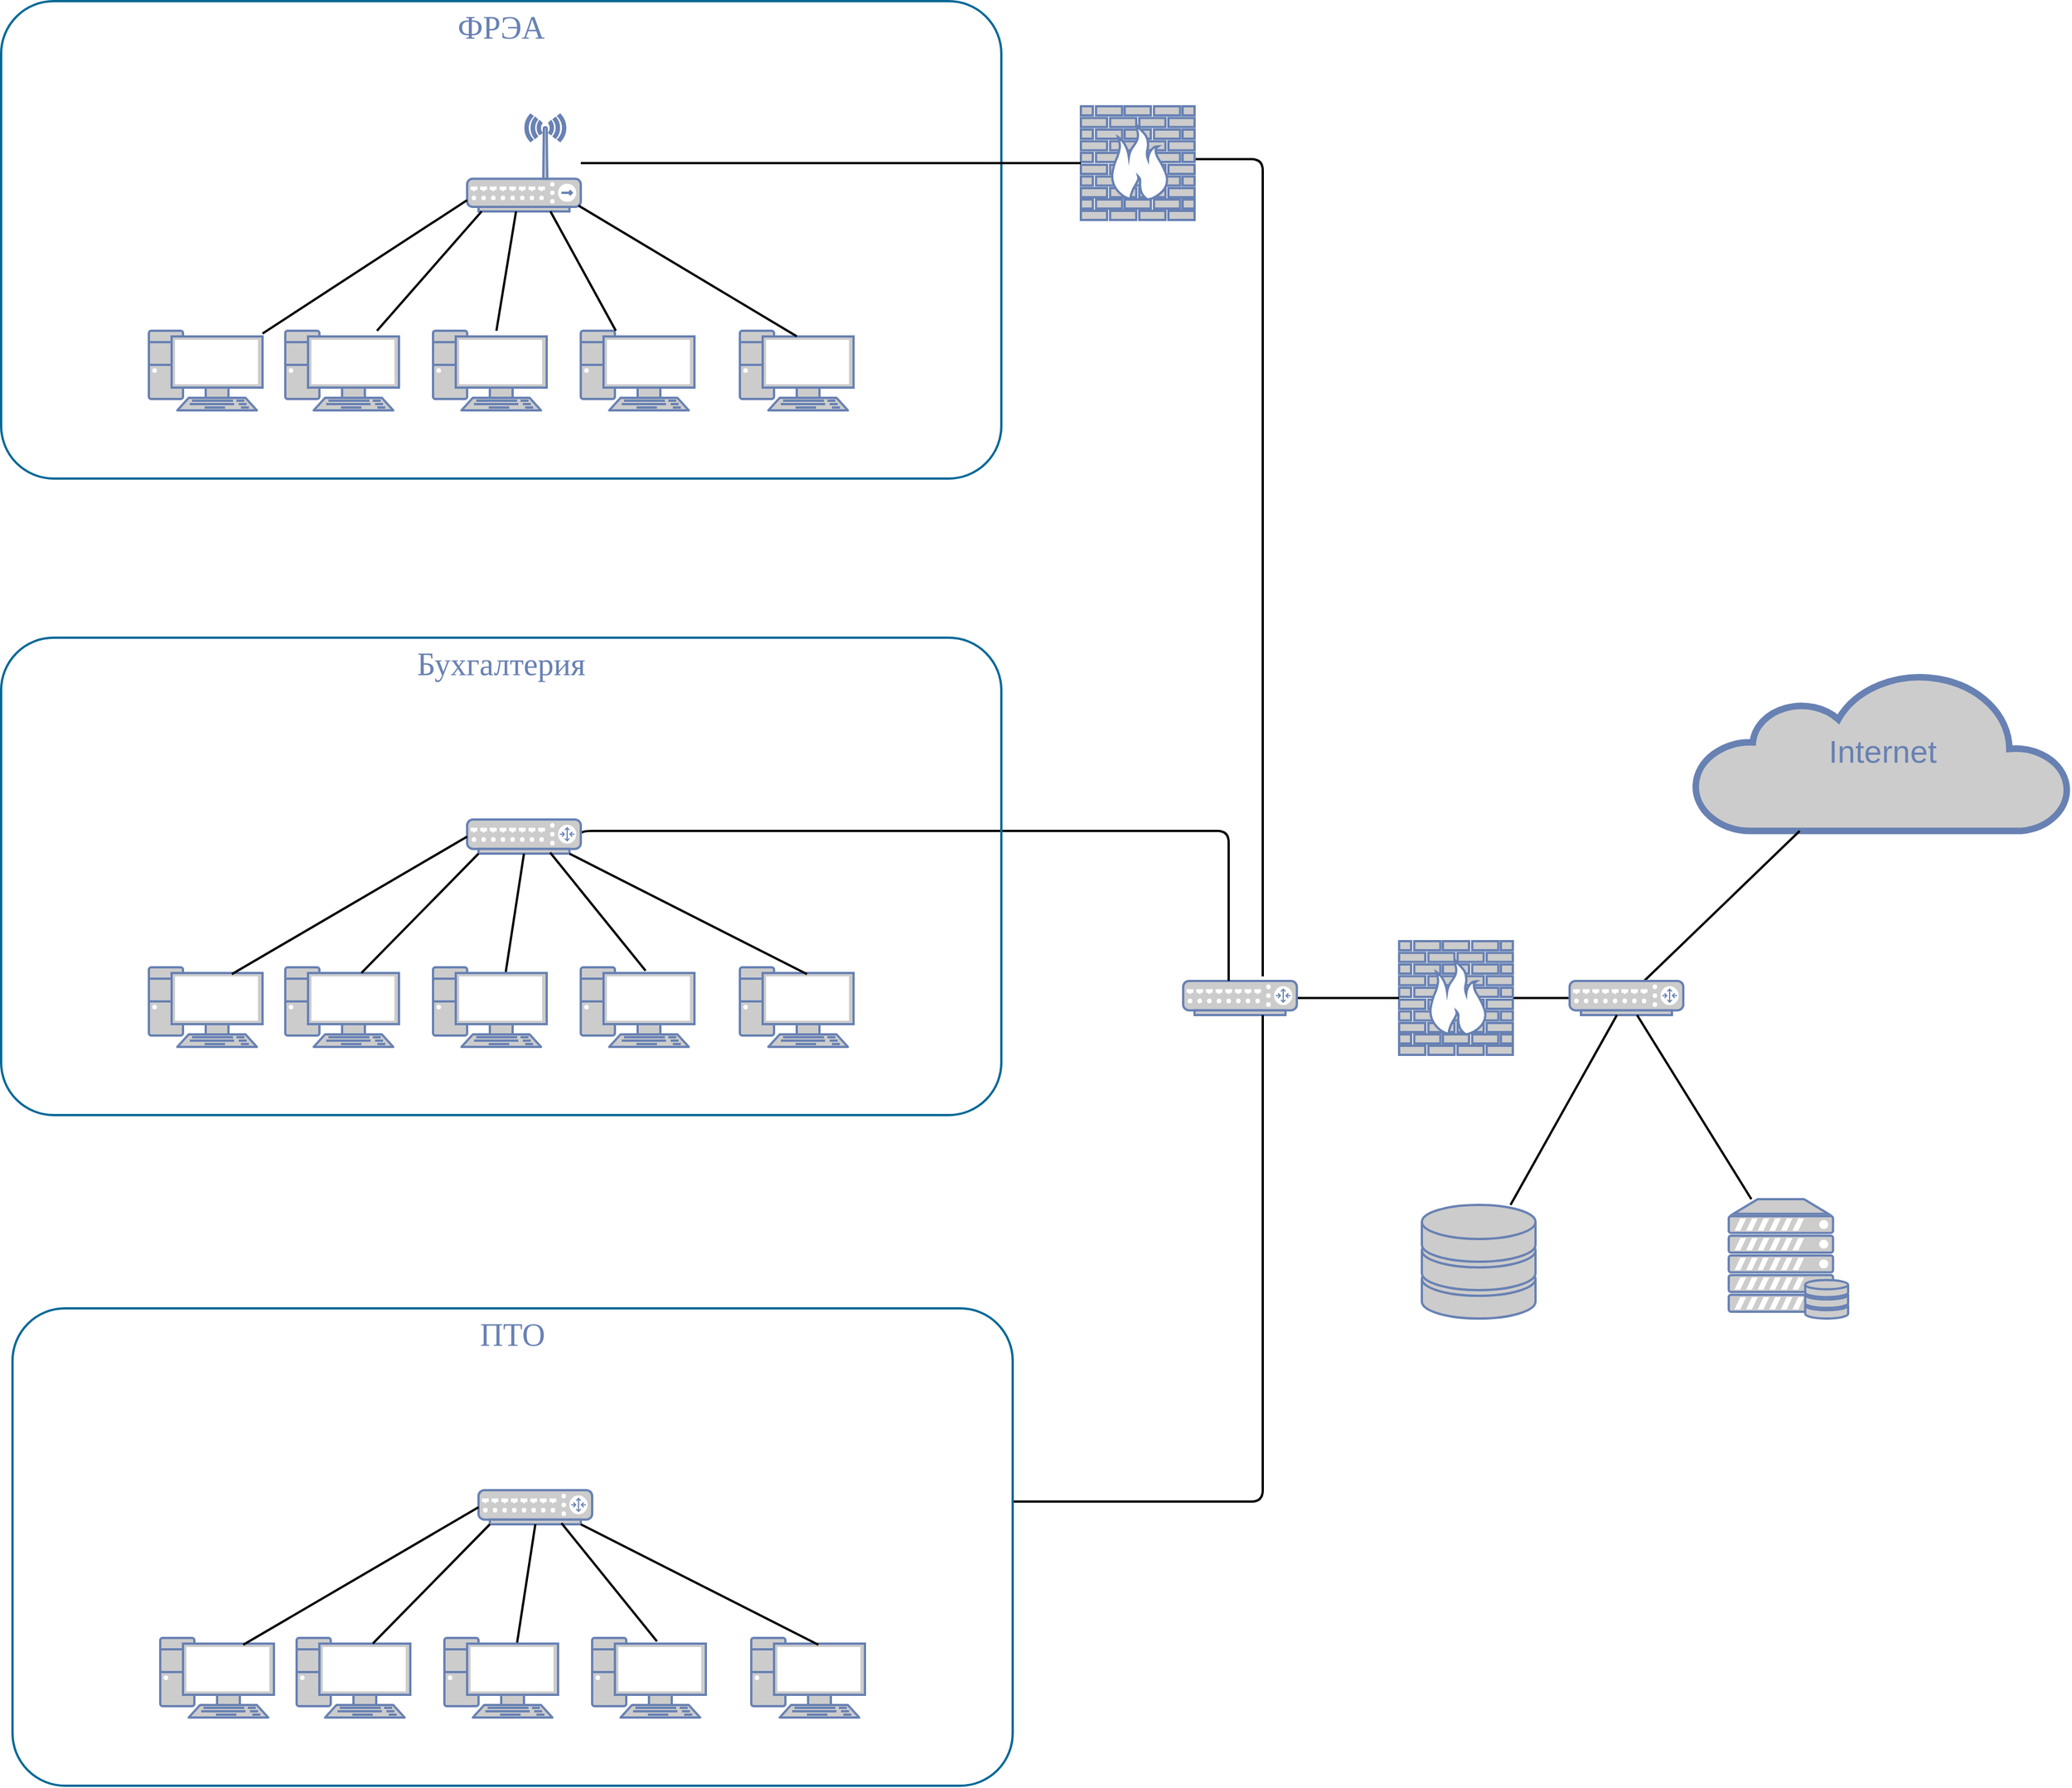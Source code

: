 <mxfile version="15.8.8" type="device"><diagram name="Page-1" id="bfe91b75-5d2c-26a0-9c1d-138518896778"><mxGraphModel dx="5777" dy="2160" grid="1" gridSize="10" guides="1" tooltips="1" connect="1" arrows="1" fold="1" page="1" pageScale="1" pageWidth="1100" pageHeight="850" background="none" math="0" shadow="0"><root><mxCell id="0"/><mxCell id="1" parent="0"/><mxCell id="7c3789c024ecab99-78" value="ФРЭА" style="rounded=1;whiteSpace=wrap;html=1;shadow=0;comic=0;strokeColor=#036897;strokeWidth=2;fillColor=none;fontFamily=Verdana;fontSize=28;fontColor=#6881B3;align=center;arcSize=11;verticalAlign=top;" parent="1" vertex="1"><mxGeometry x="260" y="20" width="880" height="420" as="geometry"/></mxCell><mxCell id="7c3789c024ecab99-55" style="edgeStyle=none;html=1;labelBackgroundColor=none;endArrow=none;endFill=0;strokeWidth=2;fontFamily=Verdana;fontSize=28;fontColor=#6881B3;" parent="1" source="7c3789c024ecab99-8" target="7c3789c024ecab99-54" edge="1"><mxGeometry relative="1" as="geometry"><mxPoint x="1660" y="837.0" as="targetPoint"/></mxGeometry></mxCell><mxCell id="7c3789c024ecab99-8" value="" style="fontColor=#0066CC;verticalAlign=top;verticalLabelPosition=bottom;labelPosition=center;align=center;html=1;fillColor=#CCCCCC;strokeColor=#6881B3;gradientColor=none;gradientDirection=north;strokeWidth=2;shape=mxgraph.networks.firewall;rounded=0;shadow=0;comic=0;" parent="1" vertex="1"><mxGeometry x="1490" y="847" width="100" height="100" as="geometry"/></mxCell><mxCell id="7c3789c024ecab99-18" style="edgeStyle=orthogonalEdgeStyle;html=1;labelBackgroundColor=none;endArrow=none;endFill=0;strokeWidth=2;fontFamily=Verdana;fontSize=15;fontColor=#036897;startArrow=none;" parent="1" edge="1"><mxGeometry relative="1" as="geometry"><mxPoint x="1370" y="878" as="targetPoint"/><Array as="points"><mxPoint x="1370" y="159"/><mxPoint x="1370" y="878"/></Array><mxPoint x="1310" y="159" as="sourcePoint"/></mxGeometry></mxCell><mxCell id="7c3789c024ecab99-52" style="edgeStyle=none;html=1;labelBackgroundColor=none;endArrow=none;endFill=0;strokeWidth=2;fontFamily=Verdana;fontSize=15;fontColor=#036897;" parent="1" source="7c3789c024ecab99-10" target="7c3789c024ecab99-8" edge="1"><mxGeometry relative="1" as="geometry"><mxPoint x="1550.0" y="917" as="targetPoint"/></mxGeometry></mxCell><mxCell id="7c3789c024ecab99-10" value="" style="fontColor=#0066CC;verticalAlign=top;verticalLabelPosition=bottom;labelPosition=center;align=center;html=1;fillColor=#CCCCCC;strokeColor=#6881B3;gradientColor=none;gradientDirection=north;strokeWidth=2;shape=mxgraph.networks.router;rounded=0;shadow=0;comic=0;" parent="1" vertex="1"><mxGeometry x="1300" y="882" width="100" height="30" as="geometry"/></mxCell><mxCell id="7c3789c024ecab99-1" value="" style="fontColor=#0066CC;verticalAlign=top;verticalLabelPosition=bottom;labelPosition=center;align=center;html=1;fillColor=#CCCCCC;strokeColor=#6881B3;gradientColor=none;gradientDirection=north;strokeWidth=2;shape=mxgraph.networks.pc;rounded=0;shadow=0;comic=0;" parent="1" vertex="1"><mxGeometry x="770.0" y="310" width="100" height="70" as="geometry"/></mxCell><mxCell id="7c3789c024ecab99-2" value="" style="fontColor=#0066CC;verticalAlign=top;verticalLabelPosition=bottom;labelPosition=center;align=center;html=1;fillColor=#CCCCCC;strokeColor=#6881B3;gradientColor=none;gradientDirection=north;strokeWidth=2;shape=mxgraph.networks.pc;rounded=0;shadow=0;comic=0;" parent="1" vertex="1"><mxGeometry x="910.0" y="310" width="100" height="70" as="geometry"/></mxCell><mxCell id="7c3789c024ecab99-3" value="" style="fontColor=#0066CC;verticalAlign=top;verticalLabelPosition=bottom;labelPosition=center;align=center;html=1;fillColor=#CCCCCC;strokeColor=#6881B3;gradientColor=none;gradientDirection=north;strokeWidth=2;shape=mxgraph.networks.pc;rounded=0;shadow=0;comic=0;" parent="1" vertex="1"><mxGeometry x="390.0" y="310" width="100" height="70" as="geometry"/></mxCell><mxCell id="7c3789c024ecab99-4" value="" style="fontColor=#0066CC;verticalAlign=top;verticalLabelPosition=bottom;labelPosition=center;align=center;html=1;fillColor=#CCCCCC;strokeColor=#6881B3;gradientColor=none;gradientDirection=north;strokeWidth=2;shape=mxgraph.networks.pc;rounded=0;shadow=0;comic=0;" parent="1" vertex="1"><mxGeometry x="510.0" y="310" width="100" height="70" as="geometry"/></mxCell><mxCell id="7c3789c024ecab99-5" value="" style="fontColor=#0066CC;verticalAlign=top;verticalLabelPosition=bottom;labelPosition=center;align=center;html=1;fillColor=#CCCCCC;strokeColor=#6881B3;gradientColor=none;gradientDirection=north;strokeWidth=2;shape=mxgraph.networks.pc;rounded=0;shadow=0;comic=0;" parent="1" vertex="1"><mxGeometry x="640.0" y="310" width="100" height="70" as="geometry"/></mxCell><mxCell id="7c3789c024ecab99-9" value="" style="fontColor=#0066CC;verticalAlign=top;verticalLabelPosition=bottom;labelPosition=center;align=center;html=1;fillColor=#CCCCCC;strokeColor=#6881B3;gradientColor=none;gradientDirection=north;strokeWidth=2;shape=mxgraph.networks.wireless_hub;rounded=0;shadow=0;comic=0;" parent="1" vertex="1"><mxGeometry x="670.0" y="120" width="100" height="85" as="geometry"/></mxCell><mxCell id="7c3789c024ecab99-13" style="edgeStyle=none;html=1;labelBackgroundColor=none;endArrow=none;endFill=0;strokeWidth=2;fontFamily=Verdana;fontSize=15;fontColor=#036897;" parent="1" source="7c3789c024ecab99-1" target="7c3789c024ecab99-9" edge="1"><mxGeometry relative="1" as="geometry"><mxPoint x="650.0" y="240" as="targetPoint"/></mxGeometry></mxCell><mxCell id="7c3789c024ecab99-14" style="edgeStyle=none;html=1;labelBackgroundColor=none;endArrow=none;endFill=0;strokeWidth=2;fontFamily=Verdana;fontSize=15;fontColor=#036897;" parent="1" source="7c3789c024ecab99-3" target="7c3789c024ecab99-9" edge="1"><mxGeometry relative="1" as="geometry"/></mxCell><mxCell id="7c3789c024ecab99-15" style="edgeStyle=none;html=1;labelBackgroundColor=none;endArrow=none;endFill=0;strokeWidth=2;fontFamily=Verdana;fontSize=15;fontColor=#036897;" parent="1" source="7c3789c024ecab99-4" target="7c3789c024ecab99-9" edge="1"><mxGeometry relative="1" as="geometry"/></mxCell><mxCell id="7c3789c024ecab99-16" style="edgeStyle=none;html=1;labelBackgroundColor=none;endArrow=none;endFill=0;strokeWidth=2;fontFamily=Verdana;fontSize=15;fontColor=#036897;" parent="1" source="7c3789c024ecab99-5" target="7c3789c024ecab99-9" edge="1"><mxGeometry relative="1" as="geometry"/></mxCell><mxCell id="7c3789c024ecab99-50" style="edgeStyle=orthogonalEdgeStyle;html=1;labelBackgroundColor=none;endArrow=none;endFill=0;strokeWidth=2;fontFamily=Verdana;fontSize=15;fontColor=#036897;exitX=1;exitY=0.5;exitDx=0;exitDy=0;exitPerimeter=0;" parent="1" source="vuhwg2nO6aTYBeFC1mLu-2" target="7c3789c024ecab99-10" edge="1"><mxGeometry relative="1" as="geometry"><mxPoint x="1080.0" y="410" as="targetPoint"/><mxPoint x="770" y="650" as="sourcePoint"/><Array as="points"><mxPoint x="770" y="750"/><mxPoint x="1340" y="750"/></Array></mxGeometry></mxCell><mxCell id="7c3789c024ecab99-53" value="Internet" style="html=1;fillColor=#CCCCCC;strokeColor=#6881B3;gradientColor=none;gradientDirection=north;strokeWidth=2;shape=mxgraph.networks.cloud;fontColor=#6881B3;rounded=0;shadow=0;comic=0;align=center;fontSize=28;" parent="1" vertex="1"><mxGeometry x="1750" y="610" width="330" height="140" as="geometry"/></mxCell><mxCell id="7c3789c024ecab99-56" style="edgeStyle=none;html=1;labelBackgroundColor=none;endArrow=none;endFill=0;strokeWidth=2;fontFamily=Verdana;fontSize=28;fontColor=#6881B3;" parent="1" source="7c3789c024ecab99-54" target="7c3789c024ecab99-53" edge="1"><mxGeometry relative="1" as="geometry"/></mxCell><mxCell id="7c3789c024ecab99-54" value="" style="fontColor=#0066CC;verticalAlign=top;verticalLabelPosition=bottom;labelPosition=center;align=center;html=1;fillColor=#CCCCCC;strokeColor=#6881B3;gradientColor=none;gradientDirection=north;strokeWidth=2;shape=mxgraph.networks.router;rounded=0;shadow=0;comic=0;" parent="1" vertex="1"><mxGeometry x="1640" y="882" width="100" height="30" as="geometry"/></mxCell><mxCell id="7c3789c024ecab99-60" style="edgeStyle=none;html=1;labelBackgroundColor=none;endArrow=none;endFill=0;strokeWidth=2;fontFamily=Verdana;fontSize=28;fontColor=#6881B3;" parent="1" source="7c3789c024ecab99-57" target="7c3789c024ecab99-54" edge="1"><mxGeometry relative="1" as="geometry"/></mxCell><mxCell id="7c3789c024ecab99-57" value="" style="fontColor=#0066CC;verticalAlign=top;verticalLabelPosition=bottom;labelPosition=center;align=center;html=1;fillColor=#CCCCCC;strokeColor=#6881B3;gradientColor=none;gradientDirection=north;strokeWidth=2;shape=mxgraph.networks.storage;rounded=0;shadow=0;comic=0;" parent="1" vertex="1"><mxGeometry x="1510" y="1079" width="100" height="100" as="geometry"/></mxCell><mxCell id="7c3789c024ecab99-59" style="edgeStyle=none;html=1;labelBackgroundColor=none;endArrow=none;endFill=0;strokeWidth=2;fontFamily=Verdana;fontSize=28;fontColor=#6881B3;" parent="1" source="7c3789c024ecab99-58" target="7c3789c024ecab99-54" edge="1"><mxGeometry relative="1" as="geometry"><mxPoint x="1570" y="827" as="targetPoint"/></mxGeometry></mxCell><mxCell id="7c3789c024ecab99-58" value="" style="fontColor=#0066CC;verticalAlign=top;verticalLabelPosition=bottom;labelPosition=center;align=center;html=1;fillColor=#CCCCCC;strokeColor=#6881B3;gradientColor=none;gradientDirection=north;strokeWidth=2;shape=mxgraph.networks.server_storage;rounded=0;shadow=0;comic=0;" parent="1" vertex="1"><mxGeometry x="1780" y="1074" width="105" height="105" as="geometry"/></mxCell><mxCell id="7c3789c024ecab99-75" style="edgeStyle=orthogonalEdgeStyle;html=1;labelBackgroundColor=none;endArrow=none;endFill=0;strokeWidth=2;fontFamily=Verdana;fontSize=28;fontColor=#6881B3;" parent="1" source="vuhwg2nO6aTYBeFC1mLu-30" target="7c3789c024ecab99-10" edge="1"><mxGeometry relative="1" as="geometry"><mxPoint x="1240" y="760" as="targetPoint"/><Array as="points"><mxPoint x="1370" y="1340"/></Array><mxPoint x="860" y="1510" as="sourcePoint"/></mxGeometry></mxCell><mxCell id="vuhwg2nO6aTYBeFC1mLu-2" value="" style="fontColor=#0066CC;verticalAlign=top;verticalLabelPosition=bottom;labelPosition=center;align=center;html=1;fillColor=#CCCCCC;strokeColor=#6881B3;gradientColor=none;gradientDirection=north;strokeWidth=2;shape=mxgraph.networks.router;rounded=0;shadow=0;comic=0;" vertex="1" parent="1"><mxGeometry x="670" y="740" width="100" height="30" as="geometry"/></mxCell><mxCell id="vuhwg2nO6aTYBeFC1mLu-4" value="" style="fontColor=#0066CC;verticalAlign=top;verticalLabelPosition=bottom;labelPosition=center;align=center;html=1;fillColor=#CCCCCC;strokeColor=#6881B3;gradientColor=none;gradientDirection=north;strokeWidth=2;shape=mxgraph.networks.pc;rounded=0;shadow=0;comic=0;" vertex="1" parent="1"><mxGeometry x="770.0" y="870" width="100" height="70" as="geometry"/></mxCell><mxCell id="vuhwg2nO6aTYBeFC1mLu-5" value="" style="fontColor=#0066CC;verticalAlign=top;verticalLabelPosition=bottom;labelPosition=center;align=center;html=1;fillColor=#CCCCCC;strokeColor=#6881B3;gradientColor=none;gradientDirection=north;strokeWidth=2;shape=mxgraph.networks.pc;rounded=0;shadow=0;comic=0;" vertex="1" parent="1"><mxGeometry x="910.0" y="870" width="100" height="70" as="geometry"/></mxCell><mxCell id="vuhwg2nO6aTYBeFC1mLu-6" value="" style="fontColor=#0066CC;verticalAlign=top;verticalLabelPosition=bottom;labelPosition=center;align=center;html=1;fillColor=#CCCCCC;strokeColor=#6881B3;gradientColor=none;gradientDirection=north;strokeWidth=2;shape=mxgraph.networks.pc;rounded=0;shadow=0;comic=0;" vertex="1" parent="1"><mxGeometry x="390.0" y="870" width="100" height="70" as="geometry"/></mxCell><mxCell id="vuhwg2nO6aTYBeFC1mLu-7" value="" style="fontColor=#0066CC;verticalAlign=top;verticalLabelPosition=bottom;labelPosition=center;align=center;html=1;fillColor=#CCCCCC;strokeColor=#6881B3;gradientColor=none;gradientDirection=north;strokeWidth=2;shape=mxgraph.networks.pc;rounded=0;shadow=0;comic=0;" vertex="1" parent="1"><mxGeometry x="510.0" y="870" width="100" height="70" as="geometry"/></mxCell><mxCell id="vuhwg2nO6aTYBeFC1mLu-8" value="" style="fontColor=#0066CC;verticalAlign=top;verticalLabelPosition=bottom;labelPosition=center;align=center;html=1;fillColor=#CCCCCC;strokeColor=#6881B3;gradientColor=none;gradientDirection=north;strokeWidth=2;shape=mxgraph.networks.pc;rounded=0;shadow=0;comic=0;" vertex="1" parent="1"><mxGeometry x="640.0" y="870" width="100" height="70" as="geometry"/></mxCell><mxCell id="vuhwg2nO6aTYBeFC1mLu-11" style="edgeStyle=none;html=1;labelBackgroundColor=none;endArrow=none;endFill=0;strokeWidth=2;fontFamily=Verdana;fontSize=15;fontColor=#036897;exitX=0.5;exitY=0.07;exitDx=0;exitDy=0;exitPerimeter=0;entryX=0.98;entryY=0.94;entryDx=0;entryDy=0;entryPerimeter=0;" edge="1" parent="1" source="7c3789c024ecab99-2" target="7c3789c024ecab99-9"><mxGeometry relative="1" as="geometry"><mxPoint x="510.0" y="332.411" as="sourcePoint"/><mxPoint x="690" y="215.089" as="targetPoint"/></mxGeometry></mxCell><mxCell id="vuhwg2nO6aTYBeFC1mLu-12" style="edgeStyle=none;html=1;labelBackgroundColor=none;endArrow=none;endFill=0;strokeWidth=2;fontFamily=Verdana;fontSize=15;fontColor=#036897;exitX=0.73;exitY=0.086;exitDx=0;exitDy=0;exitPerimeter=0;entryX=0;entryY=0.5;entryDx=0;entryDy=0;entryPerimeter=0;" edge="1" parent="1" source="vuhwg2nO6aTYBeFC1mLu-6" target="vuhwg2nO6aTYBeFC1mLu-2"><mxGeometry relative="1" as="geometry"><mxPoint x="460.0" y="857.321" as="sourcePoint"/><mxPoint x="640" y="739.999" as="targetPoint"/></mxGeometry></mxCell><mxCell id="vuhwg2nO6aTYBeFC1mLu-13" style="edgeStyle=none;html=1;labelBackgroundColor=none;endArrow=none;endFill=0;strokeWidth=2;fontFamily=Verdana;fontSize=15;fontColor=#036897;exitX=0.67;exitY=0.071;exitDx=0;exitDy=0;exitPerimeter=0;entryX=0.1;entryY=1;entryDx=0;entryDy=0;entryPerimeter=0;" edge="1" parent="1" source="vuhwg2nO6aTYBeFC1mLu-7" target="vuhwg2nO6aTYBeFC1mLu-2"><mxGeometry relative="1" as="geometry"><mxPoint x="560.0" y="876.321" as="sourcePoint"/><mxPoint x="740" y="758.999" as="targetPoint"/></mxGeometry></mxCell><mxCell id="vuhwg2nO6aTYBeFC1mLu-14" style="edgeStyle=none;html=1;labelBackgroundColor=none;endArrow=none;endFill=0;strokeWidth=2;fontFamily=Verdana;fontSize=15;fontColor=#036897;entryX=0.5;entryY=1;entryDx=0;entryDy=0;entryPerimeter=0;exitX=0.64;exitY=0.057;exitDx=0;exitDy=0;exitPerimeter=0;" edge="1" parent="1" source="vuhwg2nO6aTYBeFC1mLu-8" target="vuhwg2nO6aTYBeFC1mLu-2"><mxGeometry relative="1" as="geometry"><mxPoint x="690.0" y="876.321" as="sourcePoint"/><mxPoint x="870" y="758.999" as="targetPoint"/></mxGeometry></mxCell><mxCell id="vuhwg2nO6aTYBeFC1mLu-15" style="edgeStyle=none;html=1;labelBackgroundColor=none;endArrow=none;endFill=0;strokeWidth=2;fontFamily=Verdana;fontSize=15;fontColor=#036897;entryX=0.73;entryY=0.967;entryDx=0;entryDy=0;entryPerimeter=0;exitX=0.57;exitY=0.043;exitDx=0;exitDy=0;exitPerimeter=0;" edge="1" parent="1" source="vuhwg2nO6aTYBeFC1mLu-4" target="vuhwg2nO6aTYBeFC1mLu-2"><mxGeometry relative="1" as="geometry"><mxPoint x="800.0" y="870.001" as="sourcePoint"/><mxPoint x="980" y="752.679" as="targetPoint"/></mxGeometry></mxCell><mxCell id="vuhwg2nO6aTYBeFC1mLu-16" style="edgeStyle=none;html=1;labelBackgroundColor=none;endArrow=none;endFill=0;strokeWidth=2;fontFamily=Verdana;fontSize=15;fontColor=#036897;entryX=0.9;entryY=1;entryDx=0;entryDy=0;entryPerimeter=0;exitX=0.59;exitY=0.086;exitDx=0;exitDy=0;exitPerimeter=0;" edge="1" parent="1" source="vuhwg2nO6aTYBeFC1mLu-5" target="vuhwg2nO6aTYBeFC1mLu-2"><mxGeometry relative="1" as="geometry"><mxPoint x="960.0" y="876.321" as="sourcePoint"/><mxPoint x="1140" y="758.999" as="targetPoint"/></mxGeometry></mxCell><mxCell id="vuhwg2nO6aTYBeFC1mLu-17" value="Бухгалтерия" style="rounded=1;whiteSpace=wrap;html=1;shadow=0;comic=0;strokeColor=#036897;strokeWidth=2;fillColor=none;fontFamily=Verdana;fontSize=28;fontColor=#6881B3;align=center;arcSize=11;verticalAlign=top;" vertex="1" parent="1"><mxGeometry x="260" y="580" width="880" height="420" as="geometry"/></mxCell><mxCell id="vuhwg2nO6aTYBeFC1mLu-19" value="" style="fontColor=#0066CC;verticalAlign=top;verticalLabelPosition=bottom;labelPosition=center;align=center;html=1;fillColor=#CCCCCC;strokeColor=#6881B3;gradientColor=none;gradientDirection=north;strokeWidth=2;shape=mxgraph.networks.router;rounded=0;shadow=0;comic=0;" vertex="1" parent="1"><mxGeometry x="680" y="1330" width="100" height="30" as="geometry"/></mxCell><mxCell id="vuhwg2nO6aTYBeFC1mLu-20" value="" style="fontColor=#0066CC;verticalAlign=top;verticalLabelPosition=bottom;labelPosition=center;align=center;html=1;fillColor=#CCCCCC;strokeColor=#6881B3;gradientColor=none;gradientDirection=north;strokeWidth=2;shape=mxgraph.networks.pc;rounded=0;shadow=0;comic=0;" vertex="1" parent="1"><mxGeometry x="780.0" y="1460" width="100" height="70" as="geometry"/></mxCell><mxCell id="vuhwg2nO6aTYBeFC1mLu-21" value="" style="fontColor=#0066CC;verticalAlign=top;verticalLabelPosition=bottom;labelPosition=center;align=center;html=1;fillColor=#CCCCCC;strokeColor=#6881B3;gradientColor=none;gradientDirection=north;strokeWidth=2;shape=mxgraph.networks.pc;rounded=0;shadow=0;comic=0;" vertex="1" parent="1"><mxGeometry x="920.0" y="1460" width="100" height="70" as="geometry"/></mxCell><mxCell id="vuhwg2nO6aTYBeFC1mLu-22" value="" style="fontColor=#0066CC;verticalAlign=top;verticalLabelPosition=bottom;labelPosition=center;align=center;html=1;fillColor=#CCCCCC;strokeColor=#6881B3;gradientColor=none;gradientDirection=north;strokeWidth=2;shape=mxgraph.networks.pc;rounded=0;shadow=0;comic=0;" vertex="1" parent="1"><mxGeometry x="400.0" y="1460" width="100" height="70" as="geometry"/></mxCell><mxCell id="vuhwg2nO6aTYBeFC1mLu-23" value="" style="fontColor=#0066CC;verticalAlign=top;verticalLabelPosition=bottom;labelPosition=center;align=center;html=1;fillColor=#CCCCCC;strokeColor=#6881B3;gradientColor=none;gradientDirection=north;strokeWidth=2;shape=mxgraph.networks.pc;rounded=0;shadow=0;comic=0;" vertex="1" parent="1"><mxGeometry x="520.0" y="1460" width="100" height="70" as="geometry"/></mxCell><mxCell id="vuhwg2nO6aTYBeFC1mLu-24" value="" style="fontColor=#0066CC;verticalAlign=top;verticalLabelPosition=bottom;labelPosition=center;align=center;html=1;fillColor=#CCCCCC;strokeColor=#6881B3;gradientColor=none;gradientDirection=north;strokeWidth=2;shape=mxgraph.networks.pc;rounded=0;shadow=0;comic=0;" vertex="1" parent="1"><mxGeometry x="650.0" y="1460" width="100" height="70" as="geometry"/></mxCell><mxCell id="vuhwg2nO6aTYBeFC1mLu-25" style="edgeStyle=none;html=1;labelBackgroundColor=none;endArrow=none;endFill=0;strokeWidth=2;fontFamily=Verdana;fontSize=15;fontColor=#036897;exitX=0.73;exitY=0.086;exitDx=0;exitDy=0;exitPerimeter=0;entryX=0;entryY=0.5;entryDx=0;entryDy=0;entryPerimeter=0;" edge="1" parent="1" source="vuhwg2nO6aTYBeFC1mLu-22" target="vuhwg2nO6aTYBeFC1mLu-19"><mxGeometry relative="1" as="geometry"><mxPoint x="470.0" y="1447.321" as="sourcePoint"/><mxPoint x="650" y="1329.999" as="targetPoint"/></mxGeometry></mxCell><mxCell id="vuhwg2nO6aTYBeFC1mLu-26" style="edgeStyle=none;html=1;labelBackgroundColor=none;endArrow=none;endFill=0;strokeWidth=2;fontFamily=Verdana;fontSize=15;fontColor=#036897;exitX=0.67;exitY=0.071;exitDx=0;exitDy=0;exitPerimeter=0;entryX=0.1;entryY=1;entryDx=0;entryDy=0;entryPerimeter=0;" edge="1" parent="1" source="vuhwg2nO6aTYBeFC1mLu-23" target="vuhwg2nO6aTYBeFC1mLu-19"><mxGeometry relative="1" as="geometry"><mxPoint x="570.0" y="1466.321" as="sourcePoint"/><mxPoint x="750" y="1348.999" as="targetPoint"/></mxGeometry></mxCell><mxCell id="vuhwg2nO6aTYBeFC1mLu-27" style="edgeStyle=none;html=1;labelBackgroundColor=none;endArrow=none;endFill=0;strokeWidth=2;fontFamily=Verdana;fontSize=15;fontColor=#036897;entryX=0.5;entryY=1;entryDx=0;entryDy=0;entryPerimeter=0;exitX=0.64;exitY=0.057;exitDx=0;exitDy=0;exitPerimeter=0;" edge="1" parent="1" source="vuhwg2nO6aTYBeFC1mLu-24" target="vuhwg2nO6aTYBeFC1mLu-19"><mxGeometry relative="1" as="geometry"><mxPoint x="700.0" y="1466.321" as="sourcePoint"/><mxPoint x="880" y="1348.999" as="targetPoint"/></mxGeometry></mxCell><mxCell id="vuhwg2nO6aTYBeFC1mLu-28" style="edgeStyle=none;html=1;labelBackgroundColor=none;endArrow=none;endFill=0;strokeWidth=2;fontFamily=Verdana;fontSize=15;fontColor=#036897;entryX=0.73;entryY=0.967;entryDx=0;entryDy=0;entryPerimeter=0;exitX=0.57;exitY=0.043;exitDx=0;exitDy=0;exitPerimeter=0;" edge="1" parent="1" source="vuhwg2nO6aTYBeFC1mLu-20" target="vuhwg2nO6aTYBeFC1mLu-19"><mxGeometry relative="1" as="geometry"><mxPoint x="810.0" y="1460.001" as="sourcePoint"/><mxPoint x="990" y="1342.679" as="targetPoint"/></mxGeometry></mxCell><mxCell id="vuhwg2nO6aTYBeFC1mLu-29" style="edgeStyle=none;html=1;labelBackgroundColor=none;endArrow=none;endFill=0;strokeWidth=2;fontFamily=Verdana;fontSize=15;fontColor=#036897;entryX=0.9;entryY=1;entryDx=0;entryDy=0;entryPerimeter=0;exitX=0.59;exitY=0.086;exitDx=0;exitDy=0;exitPerimeter=0;" edge="1" parent="1" source="vuhwg2nO6aTYBeFC1mLu-21" target="vuhwg2nO6aTYBeFC1mLu-19"><mxGeometry relative="1" as="geometry"><mxPoint x="970.0" y="1466.321" as="sourcePoint"/><mxPoint x="1150" y="1348.999" as="targetPoint"/></mxGeometry></mxCell><mxCell id="vuhwg2nO6aTYBeFC1mLu-30" value="ПТО" style="rounded=1;whiteSpace=wrap;html=1;shadow=0;comic=0;strokeColor=#036897;strokeWidth=2;fillColor=none;fontFamily=Verdana;fontSize=28;fontColor=#6881B3;align=center;arcSize=11;verticalAlign=top;" vertex="1" parent="1"><mxGeometry x="270" y="1170" width="880" height="420" as="geometry"/></mxCell><mxCell id="vuhwg2nO6aTYBeFC1mLu-31" value="" style="fontColor=#0066CC;verticalAlign=top;verticalLabelPosition=bottom;labelPosition=center;align=center;html=1;fillColor=#CCCCCC;strokeColor=#6881B3;gradientColor=none;gradientDirection=north;strokeWidth=2;shape=mxgraph.networks.firewall;rounded=0;shadow=0;comic=0;" vertex="1" parent="1"><mxGeometry x="1210" y="112.5" width="100" height="100" as="geometry"/></mxCell><mxCell id="vuhwg2nO6aTYBeFC1mLu-32" value="" style="edgeStyle=orthogonalEdgeStyle;html=1;labelBackgroundColor=none;endArrow=none;endFill=0;strokeWidth=2;fontFamily=Verdana;fontSize=15;fontColor=#036897;" edge="1" parent="1" source="7c3789c024ecab99-9" target="vuhwg2nO6aTYBeFC1mLu-31"><mxGeometry relative="1" as="geometry"><mxPoint x="1370" y="882" as="targetPoint"/><Array as="points"/><mxPoint x="770" y="192" as="sourcePoint"/></mxGeometry></mxCell></root></mxGraphModel></diagram></mxfile>